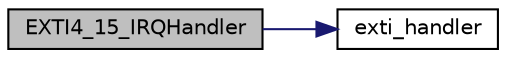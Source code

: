 digraph "EXTI4_15_IRQHandler"
{
 // INTERACTIVE_SVG=YES
 // LATEX_PDF_SIZE
  bgcolor="transparent";
  edge [fontname="Helvetica",fontsize="10",labelfontname="Helvetica",labelfontsize="10"];
  node [fontname="Helvetica",fontsize="10",shape=record];
  rankdir="LR";
  Node1 [label="EXTI4_15_IRQHandler",height=0.2,width=0.4,color="black", fillcolor="grey75", style="filled", fontcolor="black",tooltip="This function handles EXTI line 4-15 interrupts."];
  Node1 -> Node2 [color="midnightblue",fontsize="10",style="solid",fontname="Helvetica"];
  Node2 [label="exti_handler",height=0.2,width=0.4,color="black",URL="$u0xx_2exti__handlers_8c.html#ace4802f0dcdcb019f1528b7e018fb5dd",tooltip=" "];
}
